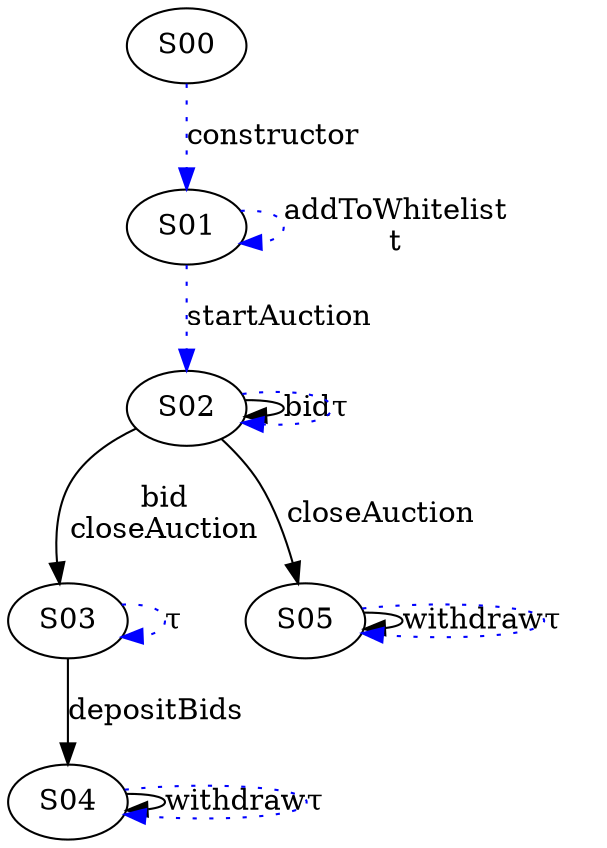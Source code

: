 digraph {



S00->S01 [label="constructor", style="dotted", color="blue"]
S02->S03 [label="bid\ncloseAuction", style="", color="black"]
S02->S05 [label="closeAuction", style="", color="black"]
S02->S02 [label="bid", style="", color="black"]
S02->S02 [label="τ", style="dotted", color="blue"]
S01->S02 [label="startAuction", style="dotted", color="blue"]
S01->S01 [label="addToWhitelist\nt", style="dotted", color="blue"]
S04->S04 [label="withdraw", style="", color="black"]
S04->S04 [label="τ", style="dotted", color="blue"]
S03->S04 [label="depositBids", style="", color="black"]
S03->S03 [label="τ", style="dotted", color="blue"]
S05->S05 [label="withdraw", style="", color="black"]
S05->S05 [label="τ", style="dotted", color="blue"]
}